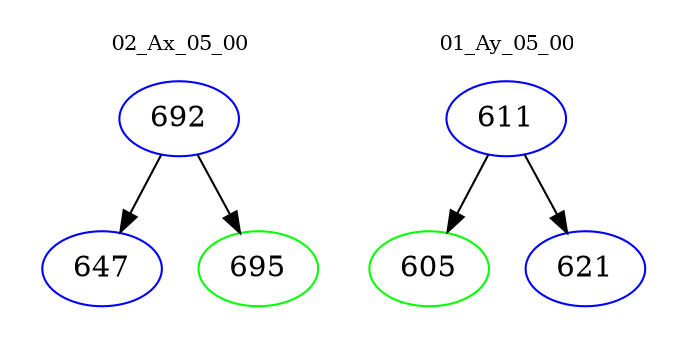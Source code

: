 digraph{
subgraph cluster_0 {
color = white
label = "02_Ax_05_00";
fontsize=10;
T0_692 [label="692", color="blue"]
T0_692 -> T0_647 [color="black"]
T0_647 [label="647", color="blue"]
T0_692 -> T0_695 [color="black"]
T0_695 [label="695", color="green"]
}
subgraph cluster_1 {
color = white
label = "01_Ay_05_00";
fontsize=10;
T1_611 [label="611", color="blue"]
T1_611 -> T1_605 [color="black"]
T1_605 [label="605", color="green"]
T1_611 -> T1_621 [color="black"]
T1_621 [label="621", color="blue"]
}
}

